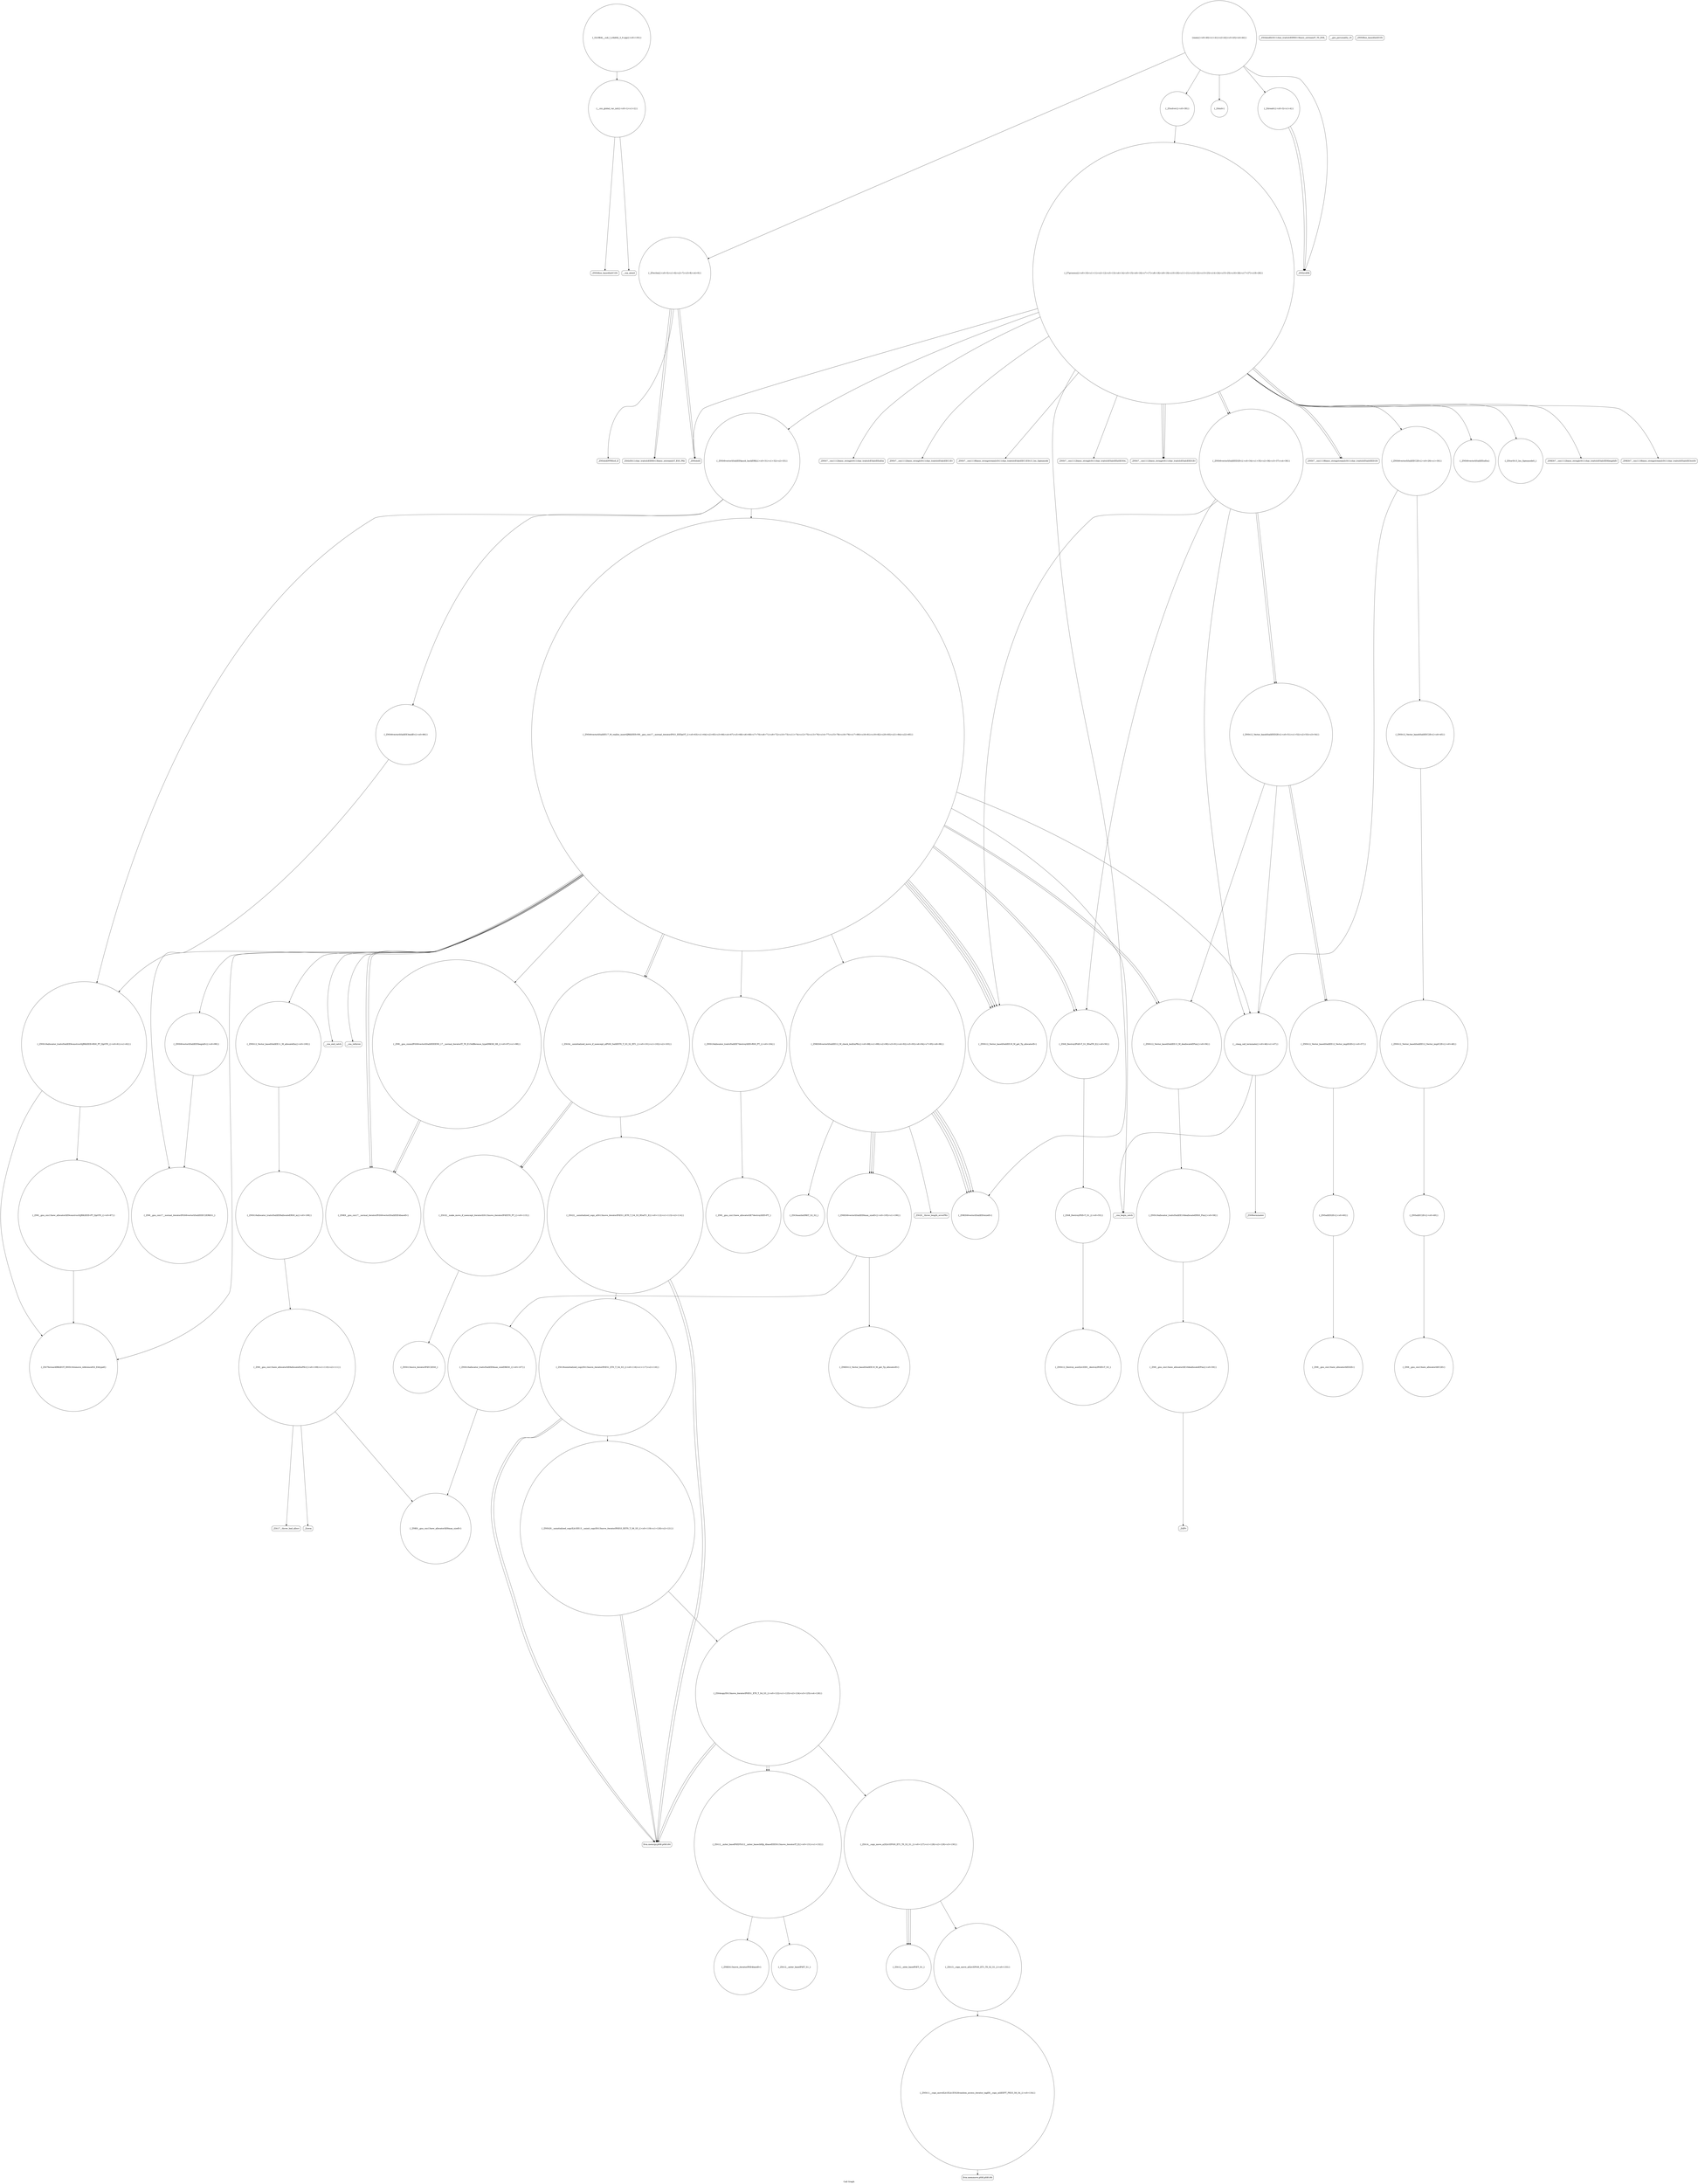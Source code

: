 digraph "Call Graph" {
	label="Call Graph";

	Node0x55a2a8e4b800 [shape=record,shape=circle,label="{__cxx_global_var_init|{<s0>1|<s1>2}}"];
	Node0x55a2a8e4b800:s0 -> Node0x55a2a8e4b880[color=black];
	Node0x55a2a8e4b800:s1 -> Node0x55a2a8e4b980[color=black];
	Node0x55a2a8e4ce80 [shape=record,shape=circle,label="{_ZN9__gnu_cxx13new_allocatorIiE10deallocateEPim|{<s0>59}}"];
	Node0x55a2a8e4ce80:s0 -> Node0x55a2a8e4cf00[color=black];
	Node0x55a2a8e4f520 [shape=record,shape=circle,label="{_GLOBAL__sub_I_srkib0y_2_0.cpp|{<s0>135}}"];
	Node0x55a2a8e4f520:s0 -> Node0x55a2a8e4b800[color=black];
	Node0x55a2a8e4bb80 [shape=record,shape=circle,label="{_Z5writei|{<s0>5|<s1>6|<s2>7|<s3>8|<s4>9}}"];
	Node0x55a2a8e4bb80:s0 -> Node0x55a2a8e4bc00[color=black];
	Node0x55a2a8e4bb80:s1 -> Node0x55a2a8e4bc80[color=black];
	Node0x55a2a8e4bb80:s2 -> Node0x55a2a8e4bc00[color=black];
	Node0x55a2a8e4bb80:s3 -> Node0x55a2a8e4bc80[color=black];
	Node0x55a2a8e4bb80:s4 -> Node0x55a2a8e4bd00[color=black];
	Node0x55a2a8e4e220 [shape=record,shape=circle,label="{_ZN9__gnu_cxx13new_allocatorIiE9constructIiJRKiEEEvPT_DpOT0_|{<s0>87}}"];
	Node0x55a2a8e4e220:s0 -> Node0x55a2a8e4e2a0[color=black];
	Node0x55a2a8e4bf00 [shape=record,shape=circle,label="{_ZStorSt13_Ios_OpenmodeS_}"];
	Node0x55a2a8e4e5a0 [shape=record,shape=circle,label="{_ZNK9__gnu_cxx17__normal_iteratorIPiSt6vectorIiSaIiEEE4baseEv}"];
	Node0x55a2a8e4c280 [shape=record,shape=Mrecord,label="{_ZNKSt7__cxx1112basic_stringIcSt11char_traitsIcESaIcEE6lengthEv}"];
	Node0x55a2a8e4e920 [shape=record,shape=circle,label="{_ZNSt16allocator_traitsISaIiEE8max_sizeERKS0_|{<s0>107}}"];
	Node0x55a2a8e4e920:s0 -> Node0x55a2a8e4ea20[color=black];
	Node0x55a2a8e4c600 [shape=record,shape=circle,label="{_Z5solvev|{<s0>39}}"];
	Node0x55a2a8e4c600:s0 -> Node0x55a2a8e4be00[color=black];
	Node0x55a2a8e4eca0 [shape=record,shape=Mrecord,label="{_Znwm}"];
	Node0x55a2a8e4c980 [shape=record,shape=circle,label="{_ZNSaIiEC2Ev|{<s0>49}}"];
	Node0x55a2a8e4c980:s0 -> Node0x55a2a8e4ca00[color=black];
	Node0x55a2a8e4f020 [shape=record,shape=circle,label="{_ZSt14__copy_move_a2ILb1EPiS0_ET1_T0_S2_S1_|{<s0>127|<s1>128|<s2>129|<s3>130}}"];
	Node0x55a2a8e4f020:s0 -> Node0x55a2a8e4f1a0[color=black];
	Node0x55a2a8e4f020:s1 -> Node0x55a2a8e4f1a0[color=black];
	Node0x55a2a8e4f020:s2 -> Node0x55a2a8e4f1a0[color=black];
	Node0x55a2a8e4f020:s3 -> Node0x55a2a8e4f120[color=black];
	Node0x55a2a8e4cd00 [shape=record,shape=circle,label="{_ZNSt12_Vector_baseIiSaIiEE13_M_deallocateEPim|{<s0>56}}"];
	Node0x55a2a8e4cd00:s0 -> Node0x55a2a8e4ce00[color=black];
	Node0x55a2a8e4f3a0 [shape=record,shape=circle,label="{_ZNKSt13move_iteratorIPiE4baseEv}"];
	Node0x55a2a8e4ba00 [shape=record,shape=circle,label="{_Z4initv}"];
	Node0x55a2a8e4e0a0 [shape=record,shape=circle,label="{_ZNSt16allocator_traitsISaIiEE9constructIiJRKiEEEvRS0_PT_DpOT0_|{<s0>61|<s1>62}}"];
	Node0x55a2a8e4e0a0:s0 -> Node0x55a2a8e4e2a0[color=black];
	Node0x55a2a8e4e0a0:s1 -> Node0x55a2a8e4e220[color=black];
	Node0x55a2a8e4bd80 [shape=record,shape=Mrecord,label="{_ZSt4endlIcSt11char_traitsIcEERSt13basic_ostreamIT_T0_ES6_}"];
	Node0x55a2a8e4e420 [shape=record,shape=circle,label="{_ZNSt6vectorIiSaIiEE5beginEv|{<s0>99}}"];
	Node0x55a2a8e4e420:s0 -> Node0x55a2a8e4eaa0[color=black];
	Node0x55a2a8e4c100 [shape=record,shape=Mrecord,label="{_ZNKSt7__cxx1118basic_stringstreamIcSt11char_traitsIcESaIcEE3strEv}"];
	Node0x55a2a8e4e7a0 [shape=record,shape=circle,label="{_ZNKSt6vectorIiSaIiEE8max_sizeEv|{<s0>105|<s1>106}}"];
	Node0x55a2a8e4e7a0:s0 -> Node0x55a2a8e4e9a0[color=black];
	Node0x55a2a8e4e7a0:s1 -> Node0x55a2a8e4e920[color=black];
	Node0x55a2a8e4c480 [shape=record,shape=circle,label="{_ZNSt6vectorIiSaIiEE9push_backERKi|{<s0>31|<s1>32|<s2>33}}"];
	Node0x55a2a8e4c480:s0 -> Node0x55a2a8e4e0a0[color=black];
	Node0x55a2a8e4c480:s1 -> Node0x55a2a8e4e1a0[color=black];
	Node0x55a2a8e4c480:s2 -> Node0x55a2a8e4e120[color=black];
	Node0x55a2a8e4eb20 [shape=record,shape=circle,label="{_ZNSt16allocator_traitsISaIiEE8allocateERS0_m|{<s0>108}}"];
	Node0x55a2a8e4eb20:s0 -> Node0x55a2a8e4eba0[color=black];
	Node0x55a2a8e4c800 [shape=record,shape=Mrecord,label="{__cxa_begin_catch}"];
	Node0x55a2a8e4eea0 [shape=record,shape=Mrecord,label="{llvm.memcpy.p0i8.p0i8.i64}"];
	Node0x55a2a8e4cb80 [shape=record,shape=circle,label="{_ZNSt12_Vector_baseIiSaIiEED2Ev|{<s0>51|<s1>52|<s2>53|<s3>54}}"];
	Node0x55a2a8e4cb80:s0 -> Node0x55a2a8e4cd00[color=black];
	Node0x55a2a8e4cb80:s1 -> Node0x55a2a8e4cd80[color=black];
	Node0x55a2a8e4cb80:s2 -> Node0x55a2a8e4cd80[color=black];
	Node0x55a2a8e4cb80:s3 -> Node0x55a2a8e4c780[color=black];
	Node0x55a2a8e4f220 [shape=record,shape=circle,label="{_ZNSt11__copy_moveILb1ELb1ESt26random_access_iterator_tagE8__copy_mIiEEPT_PKS3_S6_S4_|{<s0>134}}"];
	Node0x55a2a8e4f220:s0 -> Node0x55a2a8e4f2a0[color=black];
	Node0x55a2a8e4b880 [shape=record,shape=Mrecord,label="{_ZNSt8ios_base4InitC1Ev}"];
	Node0x55a2a8e4cf00 [shape=record,shape=Mrecord,label="{_ZdlPv}"];
	Node0x55a2a8e4bc00 [shape=record,shape=Mrecord,label="{_ZStlsISt11char_traitsIcEERSt13basic_ostreamIcT_ES5_PKc}"];
	Node0x55a2a8e4e2a0 [shape=record,shape=circle,label="{_ZSt7forwardIRKiEOT_RNSt16remove_referenceIS2_E4typeE}"];
	Node0x55a2a8e4bf80 [shape=record,shape=Mrecord,label="{__gxx_personality_v0}"];
	Node0x55a2a8e4e620 [shape=record,shape=circle,label="{_ZNSt16allocator_traitsISaIiEE7destroyIiEEvRS0_PT_|{<s0>104}}"];
	Node0x55a2a8e4e620:s0 -> Node0x55a2a8e4f4a0[color=black];
	Node0x55a2a8e4c300 [shape=record,shape=Mrecord,label="{_ZNSt7__cxx1112basic_stringIcSt11char_traitsIcESaIcEEixEm}"];
	Node0x55a2a8e4e9a0 [shape=record,shape=circle,label="{_ZNKSt12_Vector_baseIiSaIiEE19_M_get_Tp_allocatorEv}"];
	Node0x55a2a8e4c680 [shape=record,shape=circle,label="{main|{<s0>40|<s1>41|<s2>42|<s3>43|<s4>44}}"];
	Node0x55a2a8e4c680:s0 -> Node0x55a2a8e4bb00[color=black];
	Node0x55a2a8e4c680:s1 -> Node0x55a2a8e4ba00[color=black];
	Node0x55a2a8e4c680:s2 -> Node0x55a2a8e4ba80[color=black];
	Node0x55a2a8e4c680:s3 -> Node0x55a2a8e4c600[color=black];
	Node0x55a2a8e4c680:s4 -> Node0x55a2a8e4bb80[color=black];
	Node0x55a2a8e4ed20 [shape=record,shape=circle,label="{_ZSt22__uninitialized_copy_aISt13move_iteratorIPiES1_iET0_T_S4_S3_RSaIT1_E|{<s0>112|<s1>113|<s2>114}}"];
	Node0x55a2a8e4ed20:s0 -> Node0x55a2a8e4eea0[color=black];
	Node0x55a2a8e4ed20:s1 -> Node0x55a2a8e4eea0[color=black];
	Node0x55a2a8e4ed20:s2 -> Node0x55a2a8e4ee20[color=black];
	Node0x55a2a8e4ca00 [shape=record,shape=circle,label="{_ZN9__gnu_cxx13new_allocatorIiEC2Ev}"];
	Node0x55a2a8e4f0a0 [shape=record,shape=circle,label="{_ZSt12__miter_baseIPiEDTcl12__miter_basecldtfp_4baseEEESt13move_iteratorIT_E|{<s0>131|<s1>132}}"];
	Node0x55a2a8e4f0a0:s0 -> Node0x55a2a8e4f3a0[color=black];
	Node0x55a2a8e4f0a0:s1 -> Node0x55a2a8e4f320[color=black];
	Node0x55a2a8e4cd80 [shape=record,shape=circle,label="{_ZNSt12_Vector_baseIiSaIiEE12_Vector_implD2Ev|{<s0>57}}"];
	Node0x55a2a8e4cd80:s0 -> Node0x55a2a8e4cf80[color=black];
	Node0x55a2a8e4f420 [shape=record,shape=circle,label="{_ZNSt13move_iteratorIPiEC2ES0_}"];
	Node0x55a2a8e4ba80 [shape=record,shape=circle,label="{_Z4readv|{<s0>3|<s1>4}}"];
	Node0x55a2a8e4ba80:s0 -> Node0x55a2a8e4bb00[color=black];
	Node0x55a2a8e4ba80:s1 -> Node0x55a2a8e4bb00[color=black];
	Node0x55a2a8e4e120 [shape=record,shape=circle,label="{_ZNSt6vectorIiSaIiEE17_M_realloc_insertIJRKiEEEvN9__gnu_cxx17__normal_iteratorIPiS1_EEDpOT_|{<s0>63|<s1>64|<s2>65|<s3>66|<s4>67|<s5>68|<s6>69|<s7>70|<s8>71|<s9>72|<s10>73|<s11>74|<s12>75|<s13>76|<s14>77|<s15>78|<s16>79|<s17>80|<s18>81|<s19>82|<s20>83|<s21>84|<s22>85}}"];
	Node0x55a2a8e4e120:s0 -> Node0x55a2a8e4e320[color=black];
	Node0x55a2a8e4e120:s1 -> Node0x55a2a8e4e420[color=black];
	Node0x55a2a8e4e120:s2 -> Node0x55a2a8e4e3a0[color=black];
	Node0x55a2a8e4e120:s3 -> Node0x55a2a8e4e4a0[color=black];
	Node0x55a2a8e4e120:s4 -> Node0x55a2a8e4e2a0[color=black];
	Node0x55a2a8e4e120:s5 -> Node0x55a2a8e4e0a0[color=black];
	Node0x55a2a8e4e120:s6 -> Node0x55a2a8e4e5a0[color=black];
	Node0x55a2a8e4e120:s7 -> Node0x55a2a8e4cb00[color=black];
	Node0x55a2a8e4e120:s8 -> Node0x55a2a8e4e520[color=black];
	Node0x55a2a8e4e120:s9 -> Node0x55a2a8e4e5a0[color=black];
	Node0x55a2a8e4e120:s10 -> Node0x55a2a8e4cb00[color=black];
	Node0x55a2a8e4e120:s11 -> Node0x55a2a8e4e520[color=black];
	Node0x55a2a8e4e120:s12 -> Node0x55a2a8e4c800[color=black];
	Node0x55a2a8e4e120:s13 -> Node0x55a2a8e4e620[color=black];
	Node0x55a2a8e4e120:s14 -> Node0x55a2a8e4e720[color=black];
	Node0x55a2a8e4e120:s15 -> Node0x55a2a8e4cb00[color=black];
	Node0x55a2a8e4e120:s16 -> Node0x55a2a8e4ca80[color=black];
	Node0x55a2a8e4e120:s17 -> Node0x55a2a8e4cd00[color=black];
	Node0x55a2a8e4e120:s18 -> Node0x55a2a8e4e6a0[color=black];
	Node0x55a2a8e4e120:s19 -> Node0x55a2a8e4cb00[color=black];
	Node0x55a2a8e4e120:s20 -> Node0x55a2a8e4ca80[color=black];
	Node0x55a2a8e4e120:s21 -> Node0x55a2a8e4cd00[color=black];
	Node0x55a2a8e4e120:s22 -> Node0x55a2a8e4c780[color=black];
	Node0x55a2a8e4be00 [shape=record,shape=circle,label="{_Z7processi|{<s0>10|<s1>11|<s2>12|<s3>13|<s4>14|<s5>15|<s6>16|<s7>17|<s8>18|<s9>19|<s10>20|<s11>21|<s12>22|<s13>23|<s14>24|<s15>25|<s16>26|<s17>27|<s18>28}}"];
	Node0x55a2a8e4be00:s0 -> Node0x55a2a8e4be80[color=black];
	Node0x55a2a8e4be00:s1 -> Node0x55a2a8e4bf00[color=black];
	Node0x55a2a8e4be00:s2 -> Node0x55a2a8e4c000[color=black];
	Node0x55a2a8e4be00:s3 -> Node0x55a2a8e4c080[color=black];
	Node0x55a2a8e4be00:s4 -> Node0x55a2a8e4bc80[color=black];
	Node0x55a2a8e4be00:s5 -> Node0x55a2a8e4c100[color=black];
	Node0x55a2a8e4be00:s6 -> Node0x55a2a8e4c180[color=black];
	Node0x55a2a8e4be00:s7 -> Node0x55a2a8e4c200[color=black];
	Node0x55a2a8e4be00:s8 -> Node0x55a2a8e4c280[color=black];
	Node0x55a2a8e4be00:s9 -> Node0x55a2a8e4c300[color=black];
	Node0x55a2a8e4be00:s10 -> Node0x55a2a8e4c500[color=black];
	Node0x55a2a8e4be00:s11 -> Node0x55a2a8e4c580[color=black];
	Node0x55a2a8e4be00:s12 -> Node0x55a2a8e4c380[color=black];
	Node0x55a2a8e4be00:s13 -> Node0x55a2a8e4c400[color=black];
	Node0x55a2a8e4be00:s14 -> Node0x55a2a8e4c480[color=black];
	Node0x55a2a8e4be00:s15 -> Node0x55a2a8e4c500[color=black];
	Node0x55a2a8e4be00:s16 -> Node0x55a2a8e4c580[color=black];
	Node0x55a2a8e4be00:s17 -> Node0x55a2a8e4c200[color=black];
	Node0x55a2a8e4be00:s18 -> Node0x55a2a8e4c200[color=black];
	Node0x55a2a8e4e4a0 [shape=record,shape=circle,label="{_ZNSt12_Vector_baseIiSaIiEE11_M_allocateEm|{<s0>100}}"];
	Node0x55a2a8e4e4a0:s0 -> Node0x55a2a8e4eb20[color=black];
	Node0x55a2a8e4c180 [shape=record,shape=Mrecord,label="{_ZNSt7__cxx1112basic_stringIcSt11char_traitsIcESaIcEEaSEOS4_}"];
	Node0x55a2a8e4e820 [shape=record,shape=Mrecord,label="{_ZSt20__throw_length_errorPKc}"];
	Node0x55a2a8e4c500 [shape=record,shape=circle,label="{_ZNSt6vectorIiSaIiEED2Ev|{<s0>34|<s1>35|<s2>36|<s3>37|<s4>38}}"];
	Node0x55a2a8e4c500:s0 -> Node0x55a2a8e4cb00[color=black];
	Node0x55a2a8e4c500:s1 -> Node0x55a2a8e4ca80[color=black];
	Node0x55a2a8e4c500:s2 -> Node0x55a2a8e4cb80[color=black];
	Node0x55a2a8e4c500:s3 -> Node0x55a2a8e4cb80[color=black];
	Node0x55a2a8e4c500:s4 -> Node0x55a2a8e4c780[color=black];
	Node0x55a2a8e4eba0 [shape=record,shape=circle,label="{_ZN9__gnu_cxx13new_allocatorIiE8allocateEmPKv|{<s0>109|<s1>110|<s2>111}}"];
	Node0x55a2a8e4eba0:s0 -> Node0x55a2a8e4ea20[color=black];
	Node0x55a2a8e4eba0:s1 -> Node0x55a2a8e4ec20[color=black];
	Node0x55a2a8e4eba0:s2 -> Node0x55a2a8e4eca0[color=black];
	Node0x55a2a8e4c880 [shape=record,shape=Mrecord,label="{_ZSt9terminatev}"];
	Node0x55a2a8e4ef20 [shape=record,shape=circle,label="{_ZNSt20__uninitialized_copyILb1EE13__uninit_copyISt13move_iteratorIPiES3_EET0_T_S6_S5_|{<s0>119|<s1>120|<s2>121}}"];
	Node0x55a2a8e4ef20:s0 -> Node0x55a2a8e4eea0[color=black];
	Node0x55a2a8e4ef20:s1 -> Node0x55a2a8e4eea0[color=black];
	Node0x55a2a8e4ef20:s2 -> Node0x55a2a8e4efa0[color=black];
	Node0x55a2a8e4cc00 [shape=record,shape=circle,label="{_ZSt8_DestroyIPiEvT_S1_|{<s0>55}}"];
	Node0x55a2a8e4cc00:s0 -> Node0x55a2a8e4cc80[color=black];
	Node0x55a2a8e4f2a0 [shape=record,shape=Mrecord,label="{llvm.memmove.p0i8.p0i8.i64}"];
	Node0x55a2a8e4b900 [shape=record,shape=Mrecord,label="{_ZNSt8ios_base4InitD1Ev}"];
	Node0x55a2a8e4cf80 [shape=record,shape=circle,label="{_ZNSaIiED2Ev|{<s0>60}}"];
	Node0x55a2a8e4cf80:s0 -> Node0x55a2a8e4e020[color=black];
	Node0x55a2a8e4bc80 [shape=record,shape=Mrecord,label="{_ZNSolsEi}"];
	Node0x55a2a8e4e320 [shape=record,shape=circle,label="{_ZNKSt6vectorIiSaIiEE12_M_check_lenEmPKc|{<s0>88|<s1>89|<s2>90|<s3>91|<s4>92|<s5>93|<s6>94|<s7>95|<s8>96}}"];
	Node0x55a2a8e4e320:s0 -> Node0x55a2a8e4e7a0[color=black];
	Node0x55a2a8e4e320:s1 -> Node0x55a2a8e4c380[color=black];
	Node0x55a2a8e4e320:s2 -> Node0x55a2a8e4e820[color=black];
	Node0x55a2a8e4e320:s3 -> Node0x55a2a8e4c380[color=black];
	Node0x55a2a8e4e320:s4 -> Node0x55a2a8e4c380[color=black];
	Node0x55a2a8e4e320:s5 -> Node0x55a2a8e4e8a0[color=black];
	Node0x55a2a8e4e320:s6 -> Node0x55a2a8e4c380[color=black];
	Node0x55a2a8e4e320:s7 -> Node0x55a2a8e4e7a0[color=black];
	Node0x55a2a8e4e320:s8 -> Node0x55a2a8e4e7a0[color=black];
	Node0x55a2a8e4c000 [shape=record,shape=Mrecord,label="{_ZNSt7__cxx1118basic_stringstreamIcSt11char_traitsIcESaIcEEC1ESt13_Ios_Openmode}"];
	Node0x55a2a8e4e6a0 [shape=record,shape=Mrecord,label="{__cxa_rethrow}"];
	Node0x55a2a8e4c380 [shape=record,shape=circle,label="{_ZNKSt6vectorIiSaIiEE4sizeEv}"];
	Node0x55a2a8e4ea20 [shape=record,shape=circle,label="{_ZNK9__gnu_cxx13new_allocatorIiE8max_sizeEv}"];
	Node0x55a2a8e4c700 [shape=record,shape=circle,label="{_ZNSt12_Vector_baseIiSaIiEEC2Ev|{<s0>45}}"];
	Node0x55a2a8e4c700:s0 -> Node0x55a2a8e4c900[color=black];
	Node0x55a2a8e4eda0 [shape=record,shape=circle,label="{_ZSt32__make_move_if_noexcept_iteratorIiSt13move_iteratorIPiEET0_PT_|{<s0>115}}"];
	Node0x55a2a8e4eda0:s0 -> Node0x55a2a8e4f420[color=black];
	Node0x55a2a8e4ca80 [shape=record,shape=circle,label="{_ZSt8_DestroyIPiiEvT_S1_RSaIT0_E|{<s0>50}}"];
	Node0x55a2a8e4ca80:s0 -> Node0x55a2a8e4cc00[color=black];
	Node0x55a2a8e4f120 [shape=record,shape=circle,label="{_ZSt13__copy_move_aILb1EPiS0_ET1_T0_S2_S1_|{<s0>133}}"];
	Node0x55a2a8e4f120:s0 -> Node0x55a2a8e4f220[color=black];
	Node0x55a2a8e4ce00 [shape=record,shape=circle,label="{_ZNSt16allocator_traitsISaIiEE10deallocateERS0_Pim|{<s0>58}}"];
	Node0x55a2a8e4ce00:s0 -> Node0x55a2a8e4ce80[color=black];
	Node0x55a2a8e4f4a0 [shape=record,shape=circle,label="{_ZN9__gnu_cxx13new_allocatorIiE7destroyIiEEvPT_}"];
	Node0x55a2a8e4bb00 [shape=record,shape=Mrecord,label="{_ZNSirsERi}"];
	Node0x55a2a8e4e1a0 [shape=record,shape=circle,label="{_ZNSt6vectorIiSaIiEE3endEv|{<s0>86}}"];
	Node0x55a2a8e4e1a0:s0 -> Node0x55a2a8e4eaa0[color=black];
	Node0x55a2a8e4be80 [shape=record,shape=Mrecord,label="{_ZNSt7__cxx1112basic_stringIcSt11char_traitsIcESaIcEEC1Ev}"];
	Node0x55a2a8e4e520 [shape=record,shape=circle,label="{_ZSt34__uninitialized_move_if_noexcept_aIPiS0_SaIiEET0_T_S3_S2_RT1_|{<s0>101|<s1>102|<s2>103}}"];
	Node0x55a2a8e4e520:s0 -> Node0x55a2a8e4eda0[color=black];
	Node0x55a2a8e4e520:s1 -> Node0x55a2a8e4eda0[color=black];
	Node0x55a2a8e4e520:s2 -> Node0x55a2a8e4ed20[color=black];
	Node0x55a2a8e4c200 [shape=record,shape=Mrecord,label="{_ZNSt7__cxx1112basic_stringIcSt11char_traitsIcESaIcEED1Ev}"];
	Node0x55a2a8e4e8a0 [shape=record,shape=circle,label="{_ZSt3maxImERKT_S2_S2_}"];
	Node0x55a2a8e4c580 [shape=record,shape=Mrecord,label="{_ZNSt7__cxx1118basic_stringstreamIcSt11char_traitsIcESaIcEED1Ev}"];
	Node0x55a2a8e4ec20 [shape=record,shape=Mrecord,label="{_ZSt17__throw_bad_allocv}"];
	Node0x55a2a8e4c900 [shape=record,shape=circle,label="{_ZNSt12_Vector_baseIiSaIiEE12_Vector_implC2Ev|{<s0>48}}"];
	Node0x55a2a8e4c900:s0 -> Node0x55a2a8e4c980[color=black];
	Node0x55a2a8e4efa0 [shape=record,shape=circle,label="{_ZSt4copyISt13move_iteratorIPiES1_ET0_T_S4_S3_|{<s0>122|<s1>123|<s2>124|<s3>125|<s4>126}}"];
	Node0x55a2a8e4efa0:s0 -> Node0x55a2a8e4eea0[color=black];
	Node0x55a2a8e4efa0:s1 -> Node0x55a2a8e4f0a0[color=black];
	Node0x55a2a8e4efa0:s2 -> Node0x55a2a8e4eea0[color=black];
	Node0x55a2a8e4efa0:s3 -> Node0x55a2a8e4f0a0[color=black];
	Node0x55a2a8e4efa0:s4 -> Node0x55a2a8e4f020[color=black];
	Node0x55a2a8e4cc80 [shape=record,shape=circle,label="{_ZNSt12_Destroy_auxILb1EE9__destroyIPiEEvT_S3_}"];
	Node0x55a2a8e4f320 [shape=record,shape=circle,label="{_ZSt12__miter_baseIPiET_S1_}"];
	Node0x55a2a8e4b980 [shape=record,shape=Mrecord,label="{__cxa_atexit}"];
	Node0x55a2a8e4e020 [shape=record,shape=circle,label="{_ZN9__gnu_cxx13new_allocatorIiED2Ev}"];
	Node0x55a2a8e4bd00 [shape=record,shape=Mrecord,label="{_ZNSolsEPFRSoS_E}"];
	Node0x55a2a8e4e3a0 [shape=record,shape=circle,label="{_ZN9__gnu_cxxmiIPiSt6vectorIiSaIiEEEENS_17__normal_iteratorIT_T0_E15difference_typeERKS8_SB_|{<s0>97|<s1>98}}"];
	Node0x55a2a8e4e3a0:s0 -> Node0x55a2a8e4e5a0[color=black];
	Node0x55a2a8e4e3a0:s1 -> Node0x55a2a8e4e5a0[color=black];
	Node0x55a2a8e4c080 [shape=record,shape=circle,label="{_ZNSt6vectorIiSaIiEEC2Ev|{<s0>29|<s1>30}}"];
	Node0x55a2a8e4c080:s0 -> Node0x55a2a8e4c700[color=black];
	Node0x55a2a8e4c080:s1 -> Node0x55a2a8e4c780[color=black];
	Node0x55a2a8e4e720 [shape=record,shape=Mrecord,label="{__cxa_end_catch}"];
	Node0x55a2a8e4c400 [shape=record,shape=circle,label="{_ZNSt6vectorIiSaIiEEixEm}"];
	Node0x55a2a8e4eaa0 [shape=record,shape=circle,label="{_ZN9__gnu_cxx17__normal_iteratorIPiSt6vectorIiSaIiEEEC2ERKS1_}"];
	Node0x55a2a8e4c780 [shape=record,shape=circle,label="{__clang_call_terminate|{<s0>46|<s1>47}}"];
	Node0x55a2a8e4c780:s0 -> Node0x55a2a8e4c800[color=black];
	Node0x55a2a8e4c780:s1 -> Node0x55a2a8e4c880[color=black];
	Node0x55a2a8e4ee20 [shape=record,shape=circle,label="{_ZSt18uninitialized_copyISt13move_iteratorIPiES1_ET0_T_S4_S3_|{<s0>116|<s1>117|<s2>118}}"];
	Node0x55a2a8e4ee20:s0 -> Node0x55a2a8e4eea0[color=black];
	Node0x55a2a8e4ee20:s1 -> Node0x55a2a8e4eea0[color=black];
	Node0x55a2a8e4ee20:s2 -> Node0x55a2a8e4ef20[color=black];
	Node0x55a2a8e4cb00 [shape=record,shape=circle,label="{_ZNSt12_Vector_baseIiSaIiEE19_M_get_Tp_allocatorEv}"];
	Node0x55a2a8e4f1a0 [shape=record,shape=circle,label="{_ZSt12__niter_baseIPiET_S1_}"];
}
